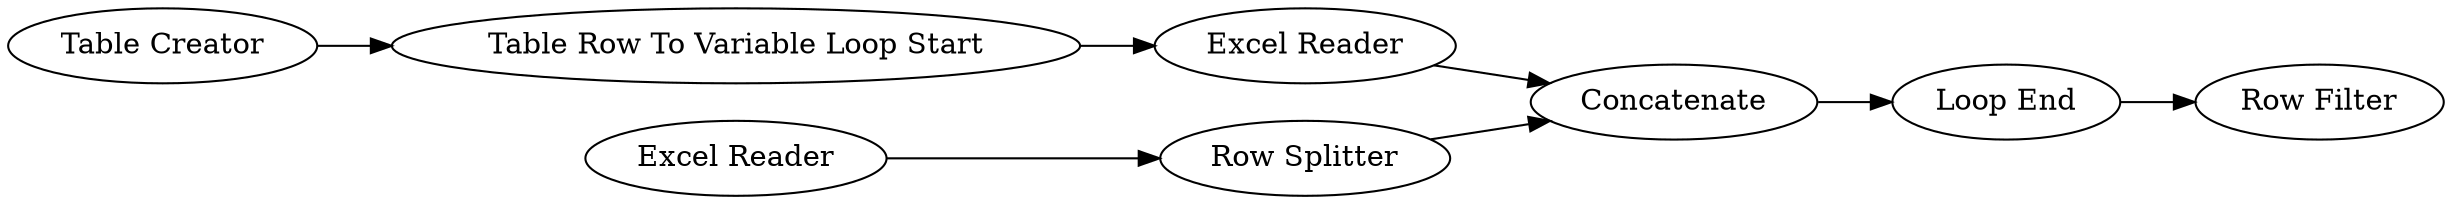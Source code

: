 digraph {
	6 [label="Loop End"]
	95 [label="Table Row To Variable Loop Start"]
	96 [label="Excel Reader"]
	97 [label="Table Creator"]
	104 [label="Row Filter"]
	111 [label="Excel Reader"]
	112 [label="Row Splitter"]
	113 [label=Concatenate]
	6 -> 104
	95 -> 96
	96 -> 113
	97 -> 95
	111 -> 112
	112 -> 113
	113 -> 6
	rankdir=LR
}
